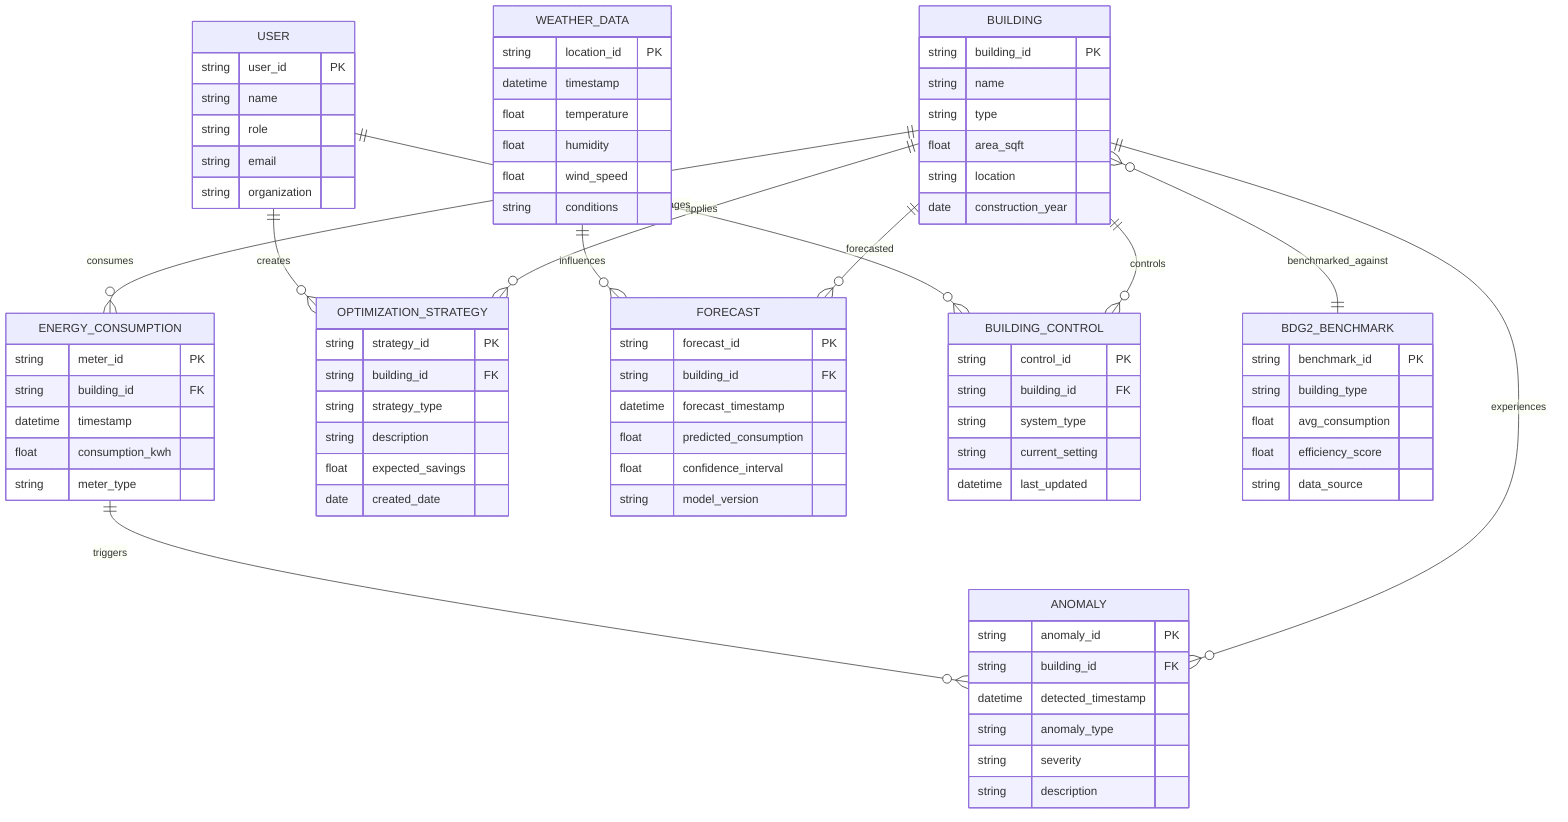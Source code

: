 erDiagram
    %% EAIO Conceptual Entity Relationship Diagram
    %% High-level business entities and relationships
    
    BUILDING {
        string building_id PK
        string name
        string type
        float area_sqft
        string location
        date construction_year
    }
    
    ENERGY_CONSUMPTION {
        string meter_id PK
        string building_id FK
        datetime timestamp
        float consumption_kwh
        string meter_type
    }
    
    WEATHER_DATA {
        string location_id PK
        datetime timestamp
        float temperature
        float humidity
        float wind_speed
        string conditions
    }
    
    OPTIMIZATION_STRATEGY {
        string strategy_id PK
        string building_id FK
        string strategy_type
        string description
        float expected_savings
        date created_date
    }
    
    FORECAST {
        string forecast_id PK
        string building_id FK
        datetime forecast_timestamp
        float predicted_consumption
        float confidence_interval
        string model_version
    }
    
    USER {
        string user_id PK
        string name
        string role
        string email
        string organization
    }
    
    BUILDING_CONTROL {
        string control_id PK
        string building_id FK
        string system_type
        string current_setting
        datetime last_updated
    }
    
    ANOMALY {
        string anomaly_id PK
        string building_id FK
        datetime detected_timestamp
        string anomaly_type
        string severity
        string description
    }
    
    BDG2_BENCHMARK {
        string benchmark_id PK
        string building_type
        float avg_consumption
        float efficiency_score
        string data_source
    }
    
    %% Relationships
    BUILDING ||--o{ ENERGY_CONSUMPTION : "consumes"
    BUILDING ||--o{ OPTIMIZATION_STRATEGY : "applies"
    BUILDING ||--o{ FORECAST : "forecasted"
    BUILDING ||--o{ BUILDING_CONTROL : "controls"
    BUILDING ||--o{ ANOMALY : "experiences"
    BUILDING }o--|| BDG2_BENCHMARK : "benchmarked_against"
    
    USER ||--o{ OPTIMIZATION_STRATEGY : "creates"
    USER ||--o{ BUILDING_CONTROL : "manages"
    
    WEATHER_DATA ||--o{ FORECAST : "influences"
    ENERGY_CONSUMPTION ||--o{ ANOMALY : "triggers"